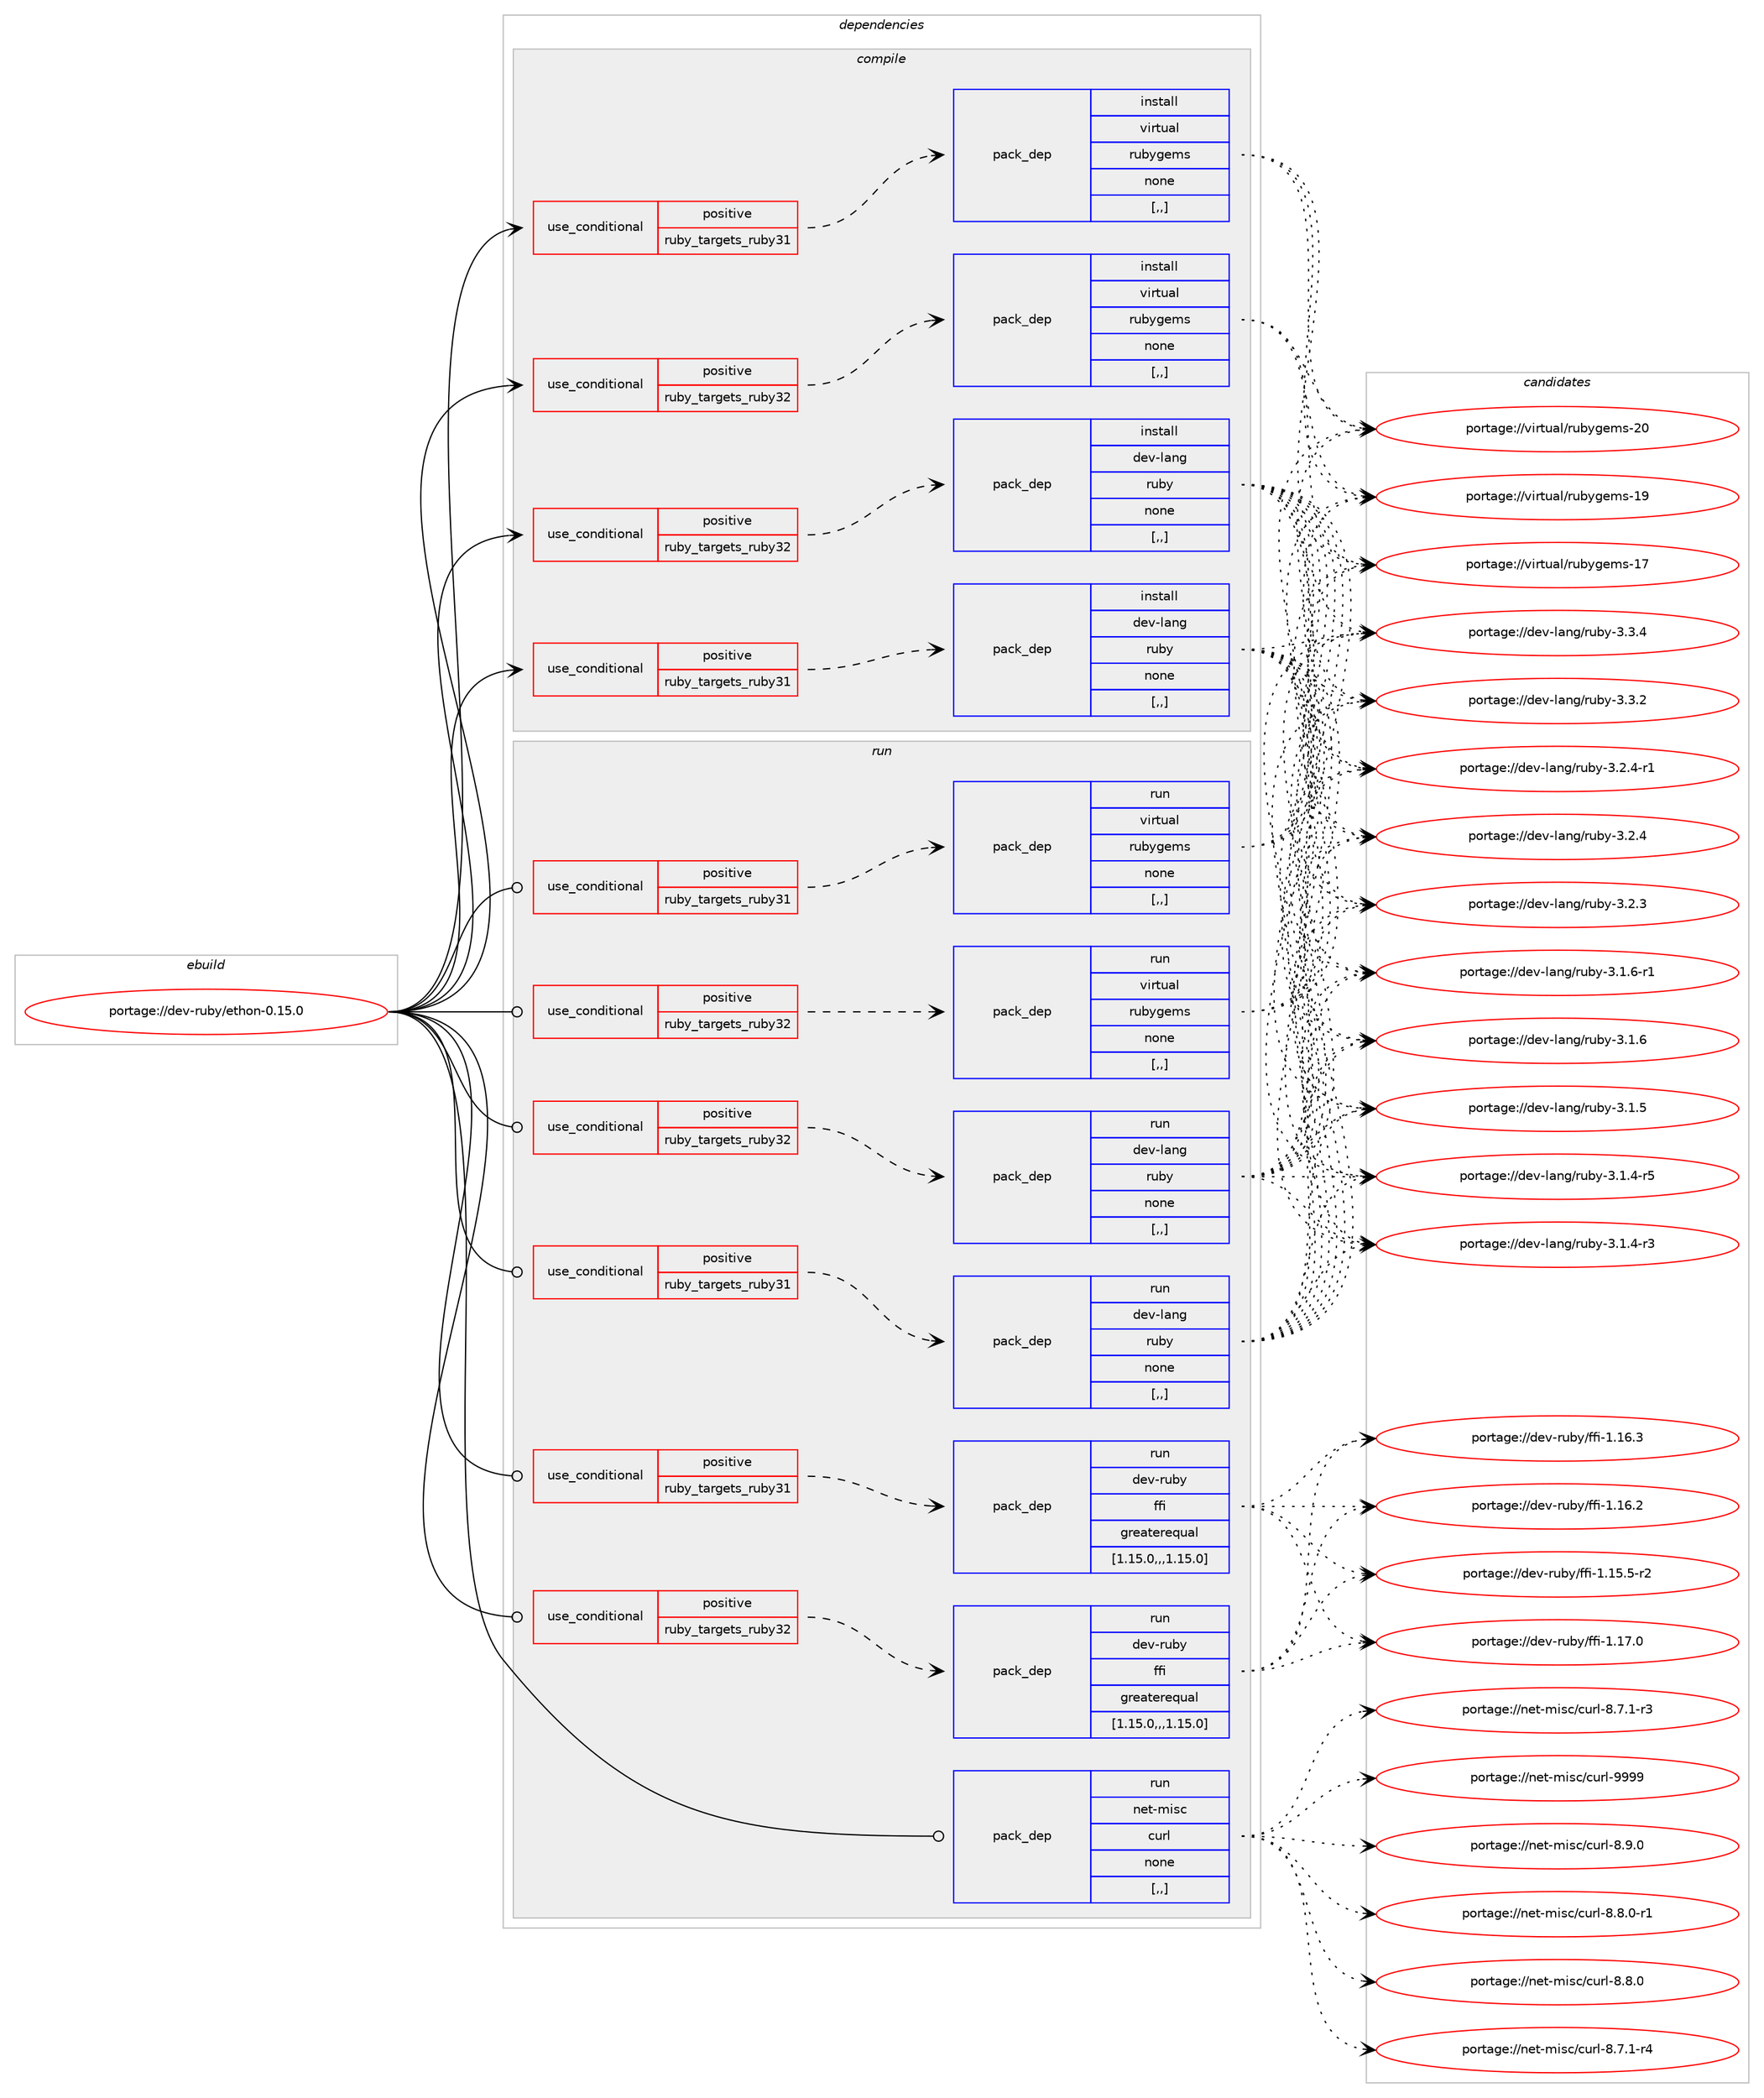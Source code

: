digraph prolog {

# *************
# Graph options
# *************

newrank=true;
concentrate=true;
compound=true;
graph [rankdir=LR,fontname=Helvetica,fontsize=10,ranksep=1.5];#, ranksep=2.5, nodesep=0.2];
edge  [arrowhead=vee];
node  [fontname=Helvetica,fontsize=10];

# **********
# The ebuild
# **********

subgraph cluster_leftcol {
color=gray;
label=<<i>ebuild</i>>;
id [label="portage://dev-ruby/ethon-0.15.0", color=red, width=4, href="../dev-ruby/ethon-0.15.0.svg"];
}

# ****************
# The dependencies
# ****************

subgraph cluster_midcol {
color=gray;
label=<<i>dependencies</i>>;
subgraph cluster_compile {
fillcolor="#eeeeee";
style=filled;
label=<<i>compile</i>>;
subgraph cond47587 {
dependency183530 [label=<<TABLE BORDER="0" CELLBORDER="1" CELLSPACING="0" CELLPADDING="4"><TR><TD ROWSPAN="3" CELLPADDING="10">use_conditional</TD></TR><TR><TD>positive</TD></TR><TR><TD>ruby_targets_ruby31</TD></TR></TABLE>>, shape=none, color=red];
subgraph pack134627 {
dependency183531 [label=<<TABLE BORDER="0" CELLBORDER="1" CELLSPACING="0" CELLPADDING="4" WIDTH="220"><TR><TD ROWSPAN="6" CELLPADDING="30">pack_dep</TD></TR><TR><TD WIDTH="110">install</TD></TR><TR><TD>dev-lang</TD></TR><TR><TD>ruby</TD></TR><TR><TD>none</TD></TR><TR><TD>[,,]</TD></TR></TABLE>>, shape=none, color=blue];
}
dependency183530:e -> dependency183531:w [weight=20,style="dashed",arrowhead="vee"];
}
id:e -> dependency183530:w [weight=20,style="solid",arrowhead="vee"];
subgraph cond47588 {
dependency183532 [label=<<TABLE BORDER="0" CELLBORDER="1" CELLSPACING="0" CELLPADDING="4"><TR><TD ROWSPAN="3" CELLPADDING="10">use_conditional</TD></TR><TR><TD>positive</TD></TR><TR><TD>ruby_targets_ruby31</TD></TR></TABLE>>, shape=none, color=red];
subgraph pack134628 {
dependency183533 [label=<<TABLE BORDER="0" CELLBORDER="1" CELLSPACING="0" CELLPADDING="4" WIDTH="220"><TR><TD ROWSPAN="6" CELLPADDING="30">pack_dep</TD></TR><TR><TD WIDTH="110">install</TD></TR><TR><TD>virtual</TD></TR><TR><TD>rubygems</TD></TR><TR><TD>none</TD></TR><TR><TD>[,,]</TD></TR></TABLE>>, shape=none, color=blue];
}
dependency183532:e -> dependency183533:w [weight=20,style="dashed",arrowhead="vee"];
}
id:e -> dependency183532:w [weight=20,style="solid",arrowhead="vee"];
subgraph cond47589 {
dependency183534 [label=<<TABLE BORDER="0" CELLBORDER="1" CELLSPACING="0" CELLPADDING="4"><TR><TD ROWSPAN="3" CELLPADDING="10">use_conditional</TD></TR><TR><TD>positive</TD></TR><TR><TD>ruby_targets_ruby32</TD></TR></TABLE>>, shape=none, color=red];
subgraph pack134629 {
dependency183535 [label=<<TABLE BORDER="0" CELLBORDER="1" CELLSPACING="0" CELLPADDING="4" WIDTH="220"><TR><TD ROWSPAN="6" CELLPADDING="30">pack_dep</TD></TR><TR><TD WIDTH="110">install</TD></TR><TR><TD>dev-lang</TD></TR><TR><TD>ruby</TD></TR><TR><TD>none</TD></TR><TR><TD>[,,]</TD></TR></TABLE>>, shape=none, color=blue];
}
dependency183534:e -> dependency183535:w [weight=20,style="dashed",arrowhead="vee"];
}
id:e -> dependency183534:w [weight=20,style="solid",arrowhead="vee"];
subgraph cond47590 {
dependency183536 [label=<<TABLE BORDER="0" CELLBORDER="1" CELLSPACING="0" CELLPADDING="4"><TR><TD ROWSPAN="3" CELLPADDING="10">use_conditional</TD></TR><TR><TD>positive</TD></TR><TR><TD>ruby_targets_ruby32</TD></TR></TABLE>>, shape=none, color=red];
subgraph pack134630 {
dependency183537 [label=<<TABLE BORDER="0" CELLBORDER="1" CELLSPACING="0" CELLPADDING="4" WIDTH="220"><TR><TD ROWSPAN="6" CELLPADDING="30">pack_dep</TD></TR><TR><TD WIDTH="110">install</TD></TR><TR><TD>virtual</TD></TR><TR><TD>rubygems</TD></TR><TR><TD>none</TD></TR><TR><TD>[,,]</TD></TR></TABLE>>, shape=none, color=blue];
}
dependency183536:e -> dependency183537:w [weight=20,style="dashed",arrowhead="vee"];
}
id:e -> dependency183536:w [weight=20,style="solid",arrowhead="vee"];
}
subgraph cluster_compileandrun {
fillcolor="#eeeeee";
style=filled;
label=<<i>compile and run</i>>;
}
subgraph cluster_run {
fillcolor="#eeeeee";
style=filled;
label=<<i>run</i>>;
subgraph cond47591 {
dependency183538 [label=<<TABLE BORDER="0" CELLBORDER="1" CELLSPACING="0" CELLPADDING="4"><TR><TD ROWSPAN="3" CELLPADDING="10">use_conditional</TD></TR><TR><TD>positive</TD></TR><TR><TD>ruby_targets_ruby31</TD></TR></TABLE>>, shape=none, color=red];
subgraph pack134631 {
dependency183539 [label=<<TABLE BORDER="0" CELLBORDER="1" CELLSPACING="0" CELLPADDING="4" WIDTH="220"><TR><TD ROWSPAN="6" CELLPADDING="30">pack_dep</TD></TR><TR><TD WIDTH="110">run</TD></TR><TR><TD>dev-lang</TD></TR><TR><TD>ruby</TD></TR><TR><TD>none</TD></TR><TR><TD>[,,]</TD></TR></TABLE>>, shape=none, color=blue];
}
dependency183538:e -> dependency183539:w [weight=20,style="dashed",arrowhead="vee"];
}
id:e -> dependency183538:w [weight=20,style="solid",arrowhead="odot"];
subgraph cond47592 {
dependency183540 [label=<<TABLE BORDER="0" CELLBORDER="1" CELLSPACING="0" CELLPADDING="4"><TR><TD ROWSPAN="3" CELLPADDING="10">use_conditional</TD></TR><TR><TD>positive</TD></TR><TR><TD>ruby_targets_ruby31</TD></TR></TABLE>>, shape=none, color=red];
subgraph pack134632 {
dependency183541 [label=<<TABLE BORDER="0" CELLBORDER="1" CELLSPACING="0" CELLPADDING="4" WIDTH="220"><TR><TD ROWSPAN="6" CELLPADDING="30">pack_dep</TD></TR><TR><TD WIDTH="110">run</TD></TR><TR><TD>dev-ruby</TD></TR><TR><TD>ffi</TD></TR><TR><TD>greaterequal</TD></TR><TR><TD>[1.15.0,,,1.15.0]</TD></TR></TABLE>>, shape=none, color=blue];
}
dependency183540:e -> dependency183541:w [weight=20,style="dashed",arrowhead="vee"];
}
id:e -> dependency183540:w [weight=20,style="solid",arrowhead="odot"];
subgraph cond47593 {
dependency183542 [label=<<TABLE BORDER="0" CELLBORDER="1" CELLSPACING="0" CELLPADDING="4"><TR><TD ROWSPAN="3" CELLPADDING="10">use_conditional</TD></TR><TR><TD>positive</TD></TR><TR><TD>ruby_targets_ruby31</TD></TR></TABLE>>, shape=none, color=red];
subgraph pack134633 {
dependency183543 [label=<<TABLE BORDER="0" CELLBORDER="1" CELLSPACING="0" CELLPADDING="4" WIDTH="220"><TR><TD ROWSPAN="6" CELLPADDING="30">pack_dep</TD></TR><TR><TD WIDTH="110">run</TD></TR><TR><TD>virtual</TD></TR><TR><TD>rubygems</TD></TR><TR><TD>none</TD></TR><TR><TD>[,,]</TD></TR></TABLE>>, shape=none, color=blue];
}
dependency183542:e -> dependency183543:w [weight=20,style="dashed",arrowhead="vee"];
}
id:e -> dependency183542:w [weight=20,style="solid",arrowhead="odot"];
subgraph cond47594 {
dependency183544 [label=<<TABLE BORDER="0" CELLBORDER="1" CELLSPACING="0" CELLPADDING="4"><TR><TD ROWSPAN="3" CELLPADDING="10">use_conditional</TD></TR><TR><TD>positive</TD></TR><TR><TD>ruby_targets_ruby32</TD></TR></TABLE>>, shape=none, color=red];
subgraph pack134634 {
dependency183545 [label=<<TABLE BORDER="0" CELLBORDER="1" CELLSPACING="0" CELLPADDING="4" WIDTH="220"><TR><TD ROWSPAN="6" CELLPADDING="30">pack_dep</TD></TR><TR><TD WIDTH="110">run</TD></TR><TR><TD>dev-lang</TD></TR><TR><TD>ruby</TD></TR><TR><TD>none</TD></TR><TR><TD>[,,]</TD></TR></TABLE>>, shape=none, color=blue];
}
dependency183544:e -> dependency183545:w [weight=20,style="dashed",arrowhead="vee"];
}
id:e -> dependency183544:w [weight=20,style="solid",arrowhead="odot"];
subgraph cond47595 {
dependency183546 [label=<<TABLE BORDER="0" CELLBORDER="1" CELLSPACING="0" CELLPADDING="4"><TR><TD ROWSPAN="3" CELLPADDING="10">use_conditional</TD></TR><TR><TD>positive</TD></TR><TR><TD>ruby_targets_ruby32</TD></TR></TABLE>>, shape=none, color=red];
subgraph pack134635 {
dependency183547 [label=<<TABLE BORDER="0" CELLBORDER="1" CELLSPACING="0" CELLPADDING="4" WIDTH="220"><TR><TD ROWSPAN="6" CELLPADDING="30">pack_dep</TD></TR><TR><TD WIDTH="110">run</TD></TR><TR><TD>dev-ruby</TD></TR><TR><TD>ffi</TD></TR><TR><TD>greaterequal</TD></TR><TR><TD>[1.15.0,,,1.15.0]</TD></TR></TABLE>>, shape=none, color=blue];
}
dependency183546:e -> dependency183547:w [weight=20,style="dashed",arrowhead="vee"];
}
id:e -> dependency183546:w [weight=20,style="solid",arrowhead="odot"];
subgraph cond47596 {
dependency183548 [label=<<TABLE BORDER="0" CELLBORDER="1" CELLSPACING="0" CELLPADDING="4"><TR><TD ROWSPAN="3" CELLPADDING="10">use_conditional</TD></TR><TR><TD>positive</TD></TR><TR><TD>ruby_targets_ruby32</TD></TR></TABLE>>, shape=none, color=red];
subgraph pack134636 {
dependency183549 [label=<<TABLE BORDER="0" CELLBORDER="1" CELLSPACING="0" CELLPADDING="4" WIDTH="220"><TR><TD ROWSPAN="6" CELLPADDING="30">pack_dep</TD></TR><TR><TD WIDTH="110">run</TD></TR><TR><TD>virtual</TD></TR><TR><TD>rubygems</TD></TR><TR><TD>none</TD></TR><TR><TD>[,,]</TD></TR></TABLE>>, shape=none, color=blue];
}
dependency183548:e -> dependency183549:w [weight=20,style="dashed",arrowhead="vee"];
}
id:e -> dependency183548:w [weight=20,style="solid",arrowhead="odot"];
subgraph pack134637 {
dependency183550 [label=<<TABLE BORDER="0" CELLBORDER="1" CELLSPACING="0" CELLPADDING="4" WIDTH="220"><TR><TD ROWSPAN="6" CELLPADDING="30">pack_dep</TD></TR><TR><TD WIDTH="110">run</TD></TR><TR><TD>net-misc</TD></TR><TR><TD>curl</TD></TR><TR><TD>none</TD></TR><TR><TD>[,,]</TD></TR></TABLE>>, shape=none, color=blue];
}
id:e -> dependency183550:w [weight=20,style="solid",arrowhead="odot"];
}
}

# **************
# The candidates
# **************

subgraph cluster_choices {
rank=same;
color=gray;
label=<<i>candidates</i>>;

subgraph choice134627 {
color=black;
nodesep=1;
choice10010111845108971101034711411798121455146514652 [label="portage://dev-lang/ruby-3.3.4", color=red, width=4,href="../dev-lang/ruby-3.3.4.svg"];
choice10010111845108971101034711411798121455146514650 [label="portage://dev-lang/ruby-3.3.2", color=red, width=4,href="../dev-lang/ruby-3.3.2.svg"];
choice100101118451089711010347114117981214551465046524511449 [label="portage://dev-lang/ruby-3.2.4-r1", color=red, width=4,href="../dev-lang/ruby-3.2.4-r1.svg"];
choice10010111845108971101034711411798121455146504652 [label="portage://dev-lang/ruby-3.2.4", color=red, width=4,href="../dev-lang/ruby-3.2.4.svg"];
choice10010111845108971101034711411798121455146504651 [label="portage://dev-lang/ruby-3.2.3", color=red, width=4,href="../dev-lang/ruby-3.2.3.svg"];
choice100101118451089711010347114117981214551464946544511449 [label="portage://dev-lang/ruby-3.1.6-r1", color=red, width=4,href="../dev-lang/ruby-3.1.6-r1.svg"];
choice10010111845108971101034711411798121455146494654 [label="portage://dev-lang/ruby-3.1.6", color=red, width=4,href="../dev-lang/ruby-3.1.6.svg"];
choice10010111845108971101034711411798121455146494653 [label="portage://dev-lang/ruby-3.1.5", color=red, width=4,href="../dev-lang/ruby-3.1.5.svg"];
choice100101118451089711010347114117981214551464946524511453 [label="portage://dev-lang/ruby-3.1.4-r5", color=red, width=4,href="../dev-lang/ruby-3.1.4-r5.svg"];
choice100101118451089711010347114117981214551464946524511451 [label="portage://dev-lang/ruby-3.1.4-r3", color=red, width=4,href="../dev-lang/ruby-3.1.4-r3.svg"];
dependency183531:e -> choice10010111845108971101034711411798121455146514652:w [style=dotted,weight="100"];
dependency183531:e -> choice10010111845108971101034711411798121455146514650:w [style=dotted,weight="100"];
dependency183531:e -> choice100101118451089711010347114117981214551465046524511449:w [style=dotted,weight="100"];
dependency183531:e -> choice10010111845108971101034711411798121455146504652:w [style=dotted,weight="100"];
dependency183531:e -> choice10010111845108971101034711411798121455146504651:w [style=dotted,weight="100"];
dependency183531:e -> choice100101118451089711010347114117981214551464946544511449:w [style=dotted,weight="100"];
dependency183531:e -> choice10010111845108971101034711411798121455146494654:w [style=dotted,weight="100"];
dependency183531:e -> choice10010111845108971101034711411798121455146494653:w [style=dotted,weight="100"];
dependency183531:e -> choice100101118451089711010347114117981214551464946524511453:w [style=dotted,weight="100"];
dependency183531:e -> choice100101118451089711010347114117981214551464946524511451:w [style=dotted,weight="100"];
}
subgraph choice134628 {
color=black;
nodesep=1;
choice118105114116117971084711411798121103101109115455048 [label="portage://virtual/rubygems-20", color=red, width=4,href="../virtual/rubygems-20.svg"];
choice118105114116117971084711411798121103101109115454957 [label="portage://virtual/rubygems-19", color=red, width=4,href="../virtual/rubygems-19.svg"];
choice118105114116117971084711411798121103101109115454955 [label="portage://virtual/rubygems-17", color=red, width=4,href="../virtual/rubygems-17.svg"];
dependency183533:e -> choice118105114116117971084711411798121103101109115455048:w [style=dotted,weight="100"];
dependency183533:e -> choice118105114116117971084711411798121103101109115454957:w [style=dotted,weight="100"];
dependency183533:e -> choice118105114116117971084711411798121103101109115454955:w [style=dotted,weight="100"];
}
subgraph choice134629 {
color=black;
nodesep=1;
choice10010111845108971101034711411798121455146514652 [label="portage://dev-lang/ruby-3.3.4", color=red, width=4,href="../dev-lang/ruby-3.3.4.svg"];
choice10010111845108971101034711411798121455146514650 [label="portage://dev-lang/ruby-3.3.2", color=red, width=4,href="../dev-lang/ruby-3.3.2.svg"];
choice100101118451089711010347114117981214551465046524511449 [label="portage://dev-lang/ruby-3.2.4-r1", color=red, width=4,href="../dev-lang/ruby-3.2.4-r1.svg"];
choice10010111845108971101034711411798121455146504652 [label="portage://dev-lang/ruby-3.2.4", color=red, width=4,href="../dev-lang/ruby-3.2.4.svg"];
choice10010111845108971101034711411798121455146504651 [label="portage://dev-lang/ruby-3.2.3", color=red, width=4,href="../dev-lang/ruby-3.2.3.svg"];
choice100101118451089711010347114117981214551464946544511449 [label="portage://dev-lang/ruby-3.1.6-r1", color=red, width=4,href="../dev-lang/ruby-3.1.6-r1.svg"];
choice10010111845108971101034711411798121455146494654 [label="portage://dev-lang/ruby-3.1.6", color=red, width=4,href="../dev-lang/ruby-3.1.6.svg"];
choice10010111845108971101034711411798121455146494653 [label="portage://dev-lang/ruby-3.1.5", color=red, width=4,href="../dev-lang/ruby-3.1.5.svg"];
choice100101118451089711010347114117981214551464946524511453 [label="portage://dev-lang/ruby-3.1.4-r5", color=red, width=4,href="../dev-lang/ruby-3.1.4-r5.svg"];
choice100101118451089711010347114117981214551464946524511451 [label="portage://dev-lang/ruby-3.1.4-r3", color=red, width=4,href="../dev-lang/ruby-3.1.4-r3.svg"];
dependency183535:e -> choice10010111845108971101034711411798121455146514652:w [style=dotted,weight="100"];
dependency183535:e -> choice10010111845108971101034711411798121455146514650:w [style=dotted,weight="100"];
dependency183535:e -> choice100101118451089711010347114117981214551465046524511449:w [style=dotted,weight="100"];
dependency183535:e -> choice10010111845108971101034711411798121455146504652:w [style=dotted,weight="100"];
dependency183535:e -> choice10010111845108971101034711411798121455146504651:w [style=dotted,weight="100"];
dependency183535:e -> choice100101118451089711010347114117981214551464946544511449:w [style=dotted,weight="100"];
dependency183535:e -> choice10010111845108971101034711411798121455146494654:w [style=dotted,weight="100"];
dependency183535:e -> choice10010111845108971101034711411798121455146494653:w [style=dotted,weight="100"];
dependency183535:e -> choice100101118451089711010347114117981214551464946524511453:w [style=dotted,weight="100"];
dependency183535:e -> choice100101118451089711010347114117981214551464946524511451:w [style=dotted,weight="100"];
}
subgraph choice134630 {
color=black;
nodesep=1;
choice118105114116117971084711411798121103101109115455048 [label="portage://virtual/rubygems-20", color=red, width=4,href="../virtual/rubygems-20.svg"];
choice118105114116117971084711411798121103101109115454957 [label="portage://virtual/rubygems-19", color=red, width=4,href="../virtual/rubygems-19.svg"];
choice118105114116117971084711411798121103101109115454955 [label="portage://virtual/rubygems-17", color=red, width=4,href="../virtual/rubygems-17.svg"];
dependency183537:e -> choice118105114116117971084711411798121103101109115455048:w [style=dotted,weight="100"];
dependency183537:e -> choice118105114116117971084711411798121103101109115454957:w [style=dotted,weight="100"];
dependency183537:e -> choice118105114116117971084711411798121103101109115454955:w [style=dotted,weight="100"];
}
subgraph choice134631 {
color=black;
nodesep=1;
choice10010111845108971101034711411798121455146514652 [label="portage://dev-lang/ruby-3.3.4", color=red, width=4,href="../dev-lang/ruby-3.3.4.svg"];
choice10010111845108971101034711411798121455146514650 [label="portage://dev-lang/ruby-3.3.2", color=red, width=4,href="../dev-lang/ruby-3.3.2.svg"];
choice100101118451089711010347114117981214551465046524511449 [label="portage://dev-lang/ruby-3.2.4-r1", color=red, width=4,href="../dev-lang/ruby-3.2.4-r1.svg"];
choice10010111845108971101034711411798121455146504652 [label="portage://dev-lang/ruby-3.2.4", color=red, width=4,href="../dev-lang/ruby-3.2.4.svg"];
choice10010111845108971101034711411798121455146504651 [label="portage://dev-lang/ruby-3.2.3", color=red, width=4,href="../dev-lang/ruby-3.2.3.svg"];
choice100101118451089711010347114117981214551464946544511449 [label="portage://dev-lang/ruby-3.1.6-r1", color=red, width=4,href="../dev-lang/ruby-3.1.6-r1.svg"];
choice10010111845108971101034711411798121455146494654 [label="portage://dev-lang/ruby-3.1.6", color=red, width=4,href="../dev-lang/ruby-3.1.6.svg"];
choice10010111845108971101034711411798121455146494653 [label="portage://dev-lang/ruby-3.1.5", color=red, width=4,href="../dev-lang/ruby-3.1.5.svg"];
choice100101118451089711010347114117981214551464946524511453 [label="portage://dev-lang/ruby-3.1.4-r5", color=red, width=4,href="../dev-lang/ruby-3.1.4-r5.svg"];
choice100101118451089711010347114117981214551464946524511451 [label="portage://dev-lang/ruby-3.1.4-r3", color=red, width=4,href="../dev-lang/ruby-3.1.4-r3.svg"];
dependency183539:e -> choice10010111845108971101034711411798121455146514652:w [style=dotted,weight="100"];
dependency183539:e -> choice10010111845108971101034711411798121455146514650:w [style=dotted,weight="100"];
dependency183539:e -> choice100101118451089711010347114117981214551465046524511449:w [style=dotted,weight="100"];
dependency183539:e -> choice10010111845108971101034711411798121455146504652:w [style=dotted,weight="100"];
dependency183539:e -> choice10010111845108971101034711411798121455146504651:w [style=dotted,weight="100"];
dependency183539:e -> choice100101118451089711010347114117981214551464946544511449:w [style=dotted,weight="100"];
dependency183539:e -> choice10010111845108971101034711411798121455146494654:w [style=dotted,weight="100"];
dependency183539:e -> choice10010111845108971101034711411798121455146494653:w [style=dotted,weight="100"];
dependency183539:e -> choice100101118451089711010347114117981214551464946524511453:w [style=dotted,weight="100"];
dependency183539:e -> choice100101118451089711010347114117981214551464946524511451:w [style=dotted,weight="100"];
}
subgraph choice134632 {
color=black;
nodesep=1;
choice10010111845114117981214710210210545494649554648 [label="portage://dev-ruby/ffi-1.17.0", color=red, width=4,href="../dev-ruby/ffi-1.17.0.svg"];
choice10010111845114117981214710210210545494649544651 [label="portage://dev-ruby/ffi-1.16.3", color=red, width=4,href="../dev-ruby/ffi-1.16.3.svg"];
choice10010111845114117981214710210210545494649544650 [label="portage://dev-ruby/ffi-1.16.2", color=red, width=4,href="../dev-ruby/ffi-1.16.2.svg"];
choice100101118451141179812147102102105454946495346534511450 [label="portage://dev-ruby/ffi-1.15.5-r2", color=red, width=4,href="../dev-ruby/ffi-1.15.5-r2.svg"];
dependency183541:e -> choice10010111845114117981214710210210545494649554648:w [style=dotted,weight="100"];
dependency183541:e -> choice10010111845114117981214710210210545494649544651:w [style=dotted,weight="100"];
dependency183541:e -> choice10010111845114117981214710210210545494649544650:w [style=dotted,weight="100"];
dependency183541:e -> choice100101118451141179812147102102105454946495346534511450:w [style=dotted,weight="100"];
}
subgraph choice134633 {
color=black;
nodesep=1;
choice118105114116117971084711411798121103101109115455048 [label="portage://virtual/rubygems-20", color=red, width=4,href="../virtual/rubygems-20.svg"];
choice118105114116117971084711411798121103101109115454957 [label="portage://virtual/rubygems-19", color=red, width=4,href="../virtual/rubygems-19.svg"];
choice118105114116117971084711411798121103101109115454955 [label="portage://virtual/rubygems-17", color=red, width=4,href="../virtual/rubygems-17.svg"];
dependency183543:e -> choice118105114116117971084711411798121103101109115455048:w [style=dotted,weight="100"];
dependency183543:e -> choice118105114116117971084711411798121103101109115454957:w [style=dotted,weight="100"];
dependency183543:e -> choice118105114116117971084711411798121103101109115454955:w [style=dotted,weight="100"];
}
subgraph choice134634 {
color=black;
nodesep=1;
choice10010111845108971101034711411798121455146514652 [label="portage://dev-lang/ruby-3.3.4", color=red, width=4,href="../dev-lang/ruby-3.3.4.svg"];
choice10010111845108971101034711411798121455146514650 [label="portage://dev-lang/ruby-3.3.2", color=red, width=4,href="../dev-lang/ruby-3.3.2.svg"];
choice100101118451089711010347114117981214551465046524511449 [label="portage://dev-lang/ruby-3.2.4-r1", color=red, width=4,href="../dev-lang/ruby-3.2.4-r1.svg"];
choice10010111845108971101034711411798121455146504652 [label="portage://dev-lang/ruby-3.2.4", color=red, width=4,href="../dev-lang/ruby-3.2.4.svg"];
choice10010111845108971101034711411798121455146504651 [label="portage://dev-lang/ruby-3.2.3", color=red, width=4,href="../dev-lang/ruby-3.2.3.svg"];
choice100101118451089711010347114117981214551464946544511449 [label="portage://dev-lang/ruby-3.1.6-r1", color=red, width=4,href="../dev-lang/ruby-3.1.6-r1.svg"];
choice10010111845108971101034711411798121455146494654 [label="portage://dev-lang/ruby-3.1.6", color=red, width=4,href="../dev-lang/ruby-3.1.6.svg"];
choice10010111845108971101034711411798121455146494653 [label="portage://dev-lang/ruby-3.1.5", color=red, width=4,href="../dev-lang/ruby-3.1.5.svg"];
choice100101118451089711010347114117981214551464946524511453 [label="portage://dev-lang/ruby-3.1.4-r5", color=red, width=4,href="../dev-lang/ruby-3.1.4-r5.svg"];
choice100101118451089711010347114117981214551464946524511451 [label="portage://dev-lang/ruby-3.1.4-r3", color=red, width=4,href="../dev-lang/ruby-3.1.4-r3.svg"];
dependency183545:e -> choice10010111845108971101034711411798121455146514652:w [style=dotted,weight="100"];
dependency183545:e -> choice10010111845108971101034711411798121455146514650:w [style=dotted,weight="100"];
dependency183545:e -> choice100101118451089711010347114117981214551465046524511449:w [style=dotted,weight="100"];
dependency183545:e -> choice10010111845108971101034711411798121455146504652:w [style=dotted,weight="100"];
dependency183545:e -> choice10010111845108971101034711411798121455146504651:w [style=dotted,weight="100"];
dependency183545:e -> choice100101118451089711010347114117981214551464946544511449:w [style=dotted,weight="100"];
dependency183545:e -> choice10010111845108971101034711411798121455146494654:w [style=dotted,weight="100"];
dependency183545:e -> choice10010111845108971101034711411798121455146494653:w [style=dotted,weight="100"];
dependency183545:e -> choice100101118451089711010347114117981214551464946524511453:w [style=dotted,weight="100"];
dependency183545:e -> choice100101118451089711010347114117981214551464946524511451:w [style=dotted,weight="100"];
}
subgraph choice134635 {
color=black;
nodesep=1;
choice10010111845114117981214710210210545494649554648 [label="portage://dev-ruby/ffi-1.17.0", color=red, width=4,href="../dev-ruby/ffi-1.17.0.svg"];
choice10010111845114117981214710210210545494649544651 [label="portage://dev-ruby/ffi-1.16.3", color=red, width=4,href="../dev-ruby/ffi-1.16.3.svg"];
choice10010111845114117981214710210210545494649544650 [label="portage://dev-ruby/ffi-1.16.2", color=red, width=4,href="../dev-ruby/ffi-1.16.2.svg"];
choice100101118451141179812147102102105454946495346534511450 [label="portage://dev-ruby/ffi-1.15.5-r2", color=red, width=4,href="../dev-ruby/ffi-1.15.5-r2.svg"];
dependency183547:e -> choice10010111845114117981214710210210545494649554648:w [style=dotted,weight="100"];
dependency183547:e -> choice10010111845114117981214710210210545494649544651:w [style=dotted,weight="100"];
dependency183547:e -> choice10010111845114117981214710210210545494649544650:w [style=dotted,weight="100"];
dependency183547:e -> choice100101118451141179812147102102105454946495346534511450:w [style=dotted,weight="100"];
}
subgraph choice134636 {
color=black;
nodesep=1;
choice118105114116117971084711411798121103101109115455048 [label="portage://virtual/rubygems-20", color=red, width=4,href="../virtual/rubygems-20.svg"];
choice118105114116117971084711411798121103101109115454957 [label="portage://virtual/rubygems-19", color=red, width=4,href="../virtual/rubygems-19.svg"];
choice118105114116117971084711411798121103101109115454955 [label="portage://virtual/rubygems-17", color=red, width=4,href="../virtual/rubygems-17.svg"];
dependency183549:e -> choice118105114116117971084711411798121103101109115455048:w [style=dotted,weight="100"];
dependency183549:e -> choice118105114116117971084711411798121103101109115454957:w [style=dotted,weight="100"];
dependency183549:e -> choice118105114116117971084711411798121103101109115454955:w [style=dotted,weight="100"];
}
subgraph choice134637 {
color=black;
nodesep=1;
choice110101116451091051159947991171141084557575757 [label="portage://net-misc/curl-9999", color=red, width=4,href="../net-misc/curl-9999.svg"];
choice11010111645109105115994799117114108455646574648 [label="portage://net-misc/curl-8.9.0", color=red, width=4,href="../net-misc/curl-8.9.0.svg"];
choice110101116451091051159947991171141084556465646484511449 [label="portage://net-misc/curl-8.8.0-r1", color=red, width=4,href="../net-misc/curl-8.8.0-r1.svg"];
choice11010111645109105115994799117114108455646564648 [label="portage://net-misc/curl-8.8.0", color=red, width=4,href="../net-misc/curl-8.8.0.svg"];
choice110101116451091051159947991171141084556465546494511452 [label="portage://net-misc/curl-8.7.1-r4", color=red, width=4,href="../net-misc/curl-8.7.1-r4.svg"];
choice110101116451091051159947991171141084556465546494511451 [label="portage://net-misc/curl-8.7.1-r3", color=red, width=4,href="../net-misc/curl-8.7.1-r3.svg"];
dependency183550:e -> choice110101116451091051159947991171141084557575757:w [style=dotted,weight="100"];
dependency183550:e -> choice11010111645109105115994799117114108455646574648:w [style=dotted,weight="100"];
dependency183550:e -> choice110101116451091051159947991171141084556465646484511449:w [style=dotted,weight="100"];
dependency183550:e -> choice11010111645109105115994799117114108455646564648:w [style=dotted,weight="100"];
dependency183550:e -> choice110101116451091051159947991171141084556465546494511452:w [style=dotted,weight="100"];
dependency183550:e -> choice110101116451091051159947991171141084556465546494511451:w [style=dotted,weight="100"];
}
}

}
